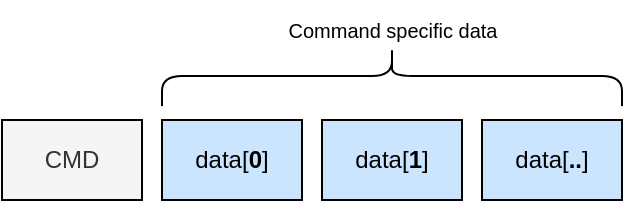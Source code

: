 <mxfile version="21.2.8" type="device">
  <diagram name="Stránka-1" id="YKAlTzyOvdNg8_kezIfL">
    <mxGraphModel dx="989" dy="577" grid="1" gridSize="10" guides="1" tooltips="1" connect="1" arrows="1" fold="1" page="1" pageScale="1" pageWidth="827" pageHeight="1169" math="0" shadow="0">
      <root>
        <mxCell id="0" />
        <mxCell id="1" parent="0" />
        <mxCell id="yTKdE_tJS_5LfTgua-uk-1" value="CMD" style="rounded=0;whiteSpace=wrap;html=1;fillColor=#f5f5f5;fontColor=#333333;strokeColor=#000000;" vertex="1" parent="1">
          <mxGeometry x="30" y="80" width="70" height="40" as="geometry" />
        </mxCell>
        <mxCell id="yTKdE_tJS_5LfTgua-uk-5" value="data[&lt;b&gt;0&lt;/b&gt;]" style="rounded=0;whiteSpace=wrap;html=1;fillColor=#cce5fe;strokeColor=#000000;" vertex="1" parent="1">
          <mxGeometry x="110" y="80" width="70" height="40" as="geometry" />
        </mxCell>
        <mxCell id="yTKdE_tJS_5LfTgua-uk-6" value="data[&lt;b&gt;1&lt;/b&gt;]" style="rounded=0;whiteSpace=wrap;html=1;fillColor=#cce5fe;strokeColor=#000000;" vertex="1" parent="1">
          <mxGeometry x="190" y="80" width="70" height="40" as="geometry" />
        </mxCell>
        <mxCell id="yTKdE_tJS_5LfTgua-uk-8" value="data[&lt;b&gt;..&lt;/b&gt;]" style="rounded=0;whiteSpace=wrap;html=1;fillColor=#cce5fe;strokeColor=#000000;" vertex="1" parent="1">
          <mxGeometry x="270" y="80" width="70" height="40" as="geometry" />
        </mxCell>
        <mxCell id="yTKdE_tJS_5LfTgua-uk-20" value="" style="shape=curlyBracket;whiteSpace=wrap;html=1;rounded=1;flipH=1;labelPosition=right;verticalLabelPosition=middle;align=left;verticalAlign=middle;direction=south;" vertex="1" parent="1">
          <mxGeometry x="110" y="43" width="230" height="30" as="geometry" />
        </mxCell>
        <mxCell id="yTKdE_tJS_5LfTgua-uk-21" value="Command specific data" style="text;html=1;align=center;verticalAlign=middle;resizable=0;points=[];autosize=1;strokeColor=none;fillColor=none;fontSize=10;" vertex="1" parent="1">
          <mxGeometry x="160" y="20" width="130" height="30" as="geometry" />
        </mxCell>
      </root>
    </mxGraphModel>
  </diagram>
</mxfile>
